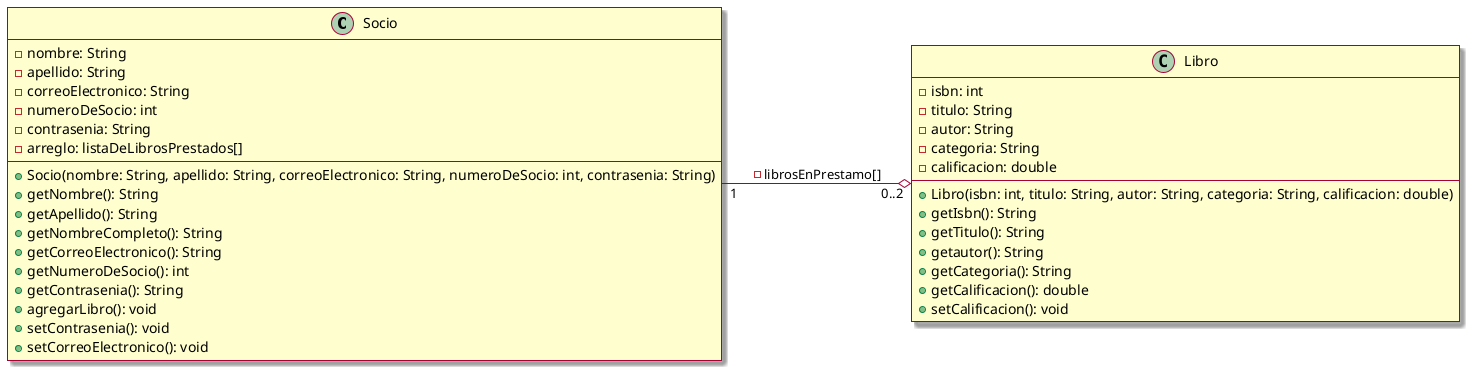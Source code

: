 @startuml
left to right direction
skin rose

class Socio{
    -nombre: String
    -apellido: String
    -correoElectronico: String
    -numeroDeSocio: int
    -contrasenia: String
    -arreglo: listaDeLibrosPrestados[]
    +Socio(nombre: String, apellido: String, correoElectronico: String, numeroDeSocio: int, contrasenia: String)
    +getNombre(): String
    +getApellido(): String
    +getNombreCompleto(): String
    +getCorreoElectronico(): String
    +getNumeroDeSocio(): int
    +getContrasenia(): String
    +agregarLibro(): void
    +setContrasenia(): void
    +setCorreoElectronico(): void
}
class Libro{
    -isbn: int
    -titulo: String
    -autor: String
    -categoria: String
    -calificacion: double
    +Libro(isbn: int, titulo: String, autor: String, categoria: String, calificacion: double)
    +getIsbn(): String
    +getTitulo(): String
    +getautor(): String
    +getCategoria(): String
    +getCalificacion(): double
    +setCalificacion(): void
}

Socio"1" --o "0..2"Libro: -librosEnPrestamo[]
@enduml
